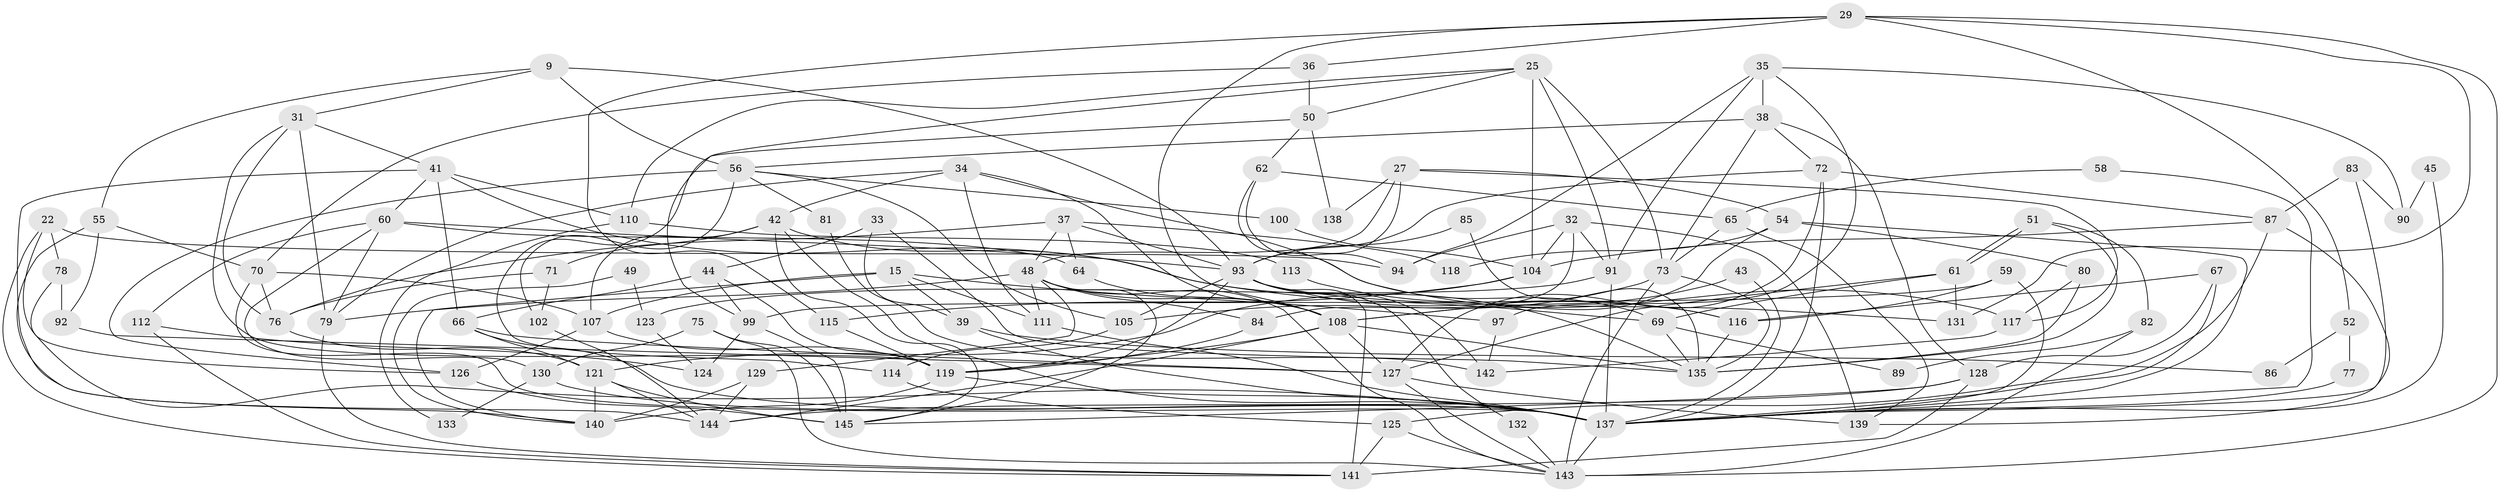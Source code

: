 // original degree distribution, {3: 0.2896551724137931, 4: 0.23448275862068965, 5: 0.1724137931034483, 2: 0.13793103448275862, 6: 0.10344827586206896, 7: 0.06206896551724138}
// Generated by graph-tools (version 1.1) at 2025/52/03/04/25 21:52:05]
// undirected, 101 vertices, 227 edges
graph export_dot {
graph [start="1"]
  node [color=gray90,style=filled];
  9;
  15;
  22;
  25;
  27;
  29;
  31;
  32 [super="+3"];
  33;
  34 [super="+18+30"];
  35;
  36;
  37;
  38;
  39;
  41;
  42;
  43;
  44;
  45;
  48 [super="+28+24"];
  49;
  50;
  51;
  52;
  54;
  55 [super="+17"];
  56 [super="+21"];
  58;
  59;
  60;
  61;
  62;
  64;
  65;
  66;
  67;
  69;
  70;
  71;
  72 [super="+16"];
  73 [super="+63"];
  75;
  76 [super="+12"];
  77;
  78;
  79 [super="+10"];
  80;
  81;
  82;
  83;
  84;
  85;
  86;
  87;
  89;
  90;
  91;
  92;
  93 [super="+74+2+88"];
  94 [super="+6"];
  97;
  99;
  100;
  102;
  104 [super="+4"];
  105 [super="+8"];
  107 [super="+11"];
  108 [super="+95+101"];
  110;
  111;
  112;
  113;
  114;
  115;
  116;
  117;
  118;
  119 [super="+68"];
  121 [super="+98"];
  123;
  124;
  125;
  126 [super="+5"];
  127 [super="+26"];
  128 [super="+96"];
  129;
  130 [super="+103"];
  131;
  132;
  133;
  135 [super="+134"];
  137 [super="+136+53+109+120"];
  138;
  139;
  140 [super="+122"];
  141;
  142;
  143 [super="+106"];
  144 [super="+19"];
  145 [super="+14+57"];
  9 -- 31;
  9 -- 56 [weight=2];
  9 -- 93;
  9 -- 55;
  15 -- 111;
  15 -- 39;
  15 -- 97;
  15 -- 107 [weight=2];
  15 -- 140;
  22 -- 78;
  22 -- 94 [weight=2];
  22 -- 141;
  22 -- 126;
  25 -- 99;
  25 -- 50;
  25 -- 73 [weight=2];
  25 -- 91;
  25 -- 104;
  25 -- 110;
  27 -- 117;
  27 -- 54;
  27 -- 48;
  27 -- 93;
  27 -- 138;
  29 -- 36;
  29 -- 52;
  29 -- 115;
  29 -- 131;
  29 -- 143;
  29 -- 108;
  31 -- 41;
  31 -- 76;
  31 -- 119;
  31 -- 79;
  32 -- 104 [weight=2];
  32 -- 139;
  32 -- 84;
  32 -- 91;
  32 -- 94;
  33 -- 44;
  33 -- 135;
  33 -- 39;
  34 -- 111;
  34 -- 117;
  34 -- 42;
  34 -- 108;
  34 -- 79;
  35 -- 94;
  35 -- 91;
  35 -- 38;
  35 -- 90;
  35 -- 97;
  36 -- 70;
  36 -- 50;
  37 -- 64;
  37 -- 118;
  37 -- 93;
  37 -- 76;
  37 -- 48;
  38 -- 72;
  38 -- 56;
  38 -- 128;
  38 -- 73;
  39 -- 86;
  39 -- 137;
  41 -- 66;
  41 -- 69;
  41 -- 60;
  41 -- 110;
  41 -- 144;
  42 -- 71;
  42 -- 107;
  42 -- 135;
  42 -- 137;
  42 -- 145;
  43 -- 108;
  43 -- 137;
  44 -- 99;
  44 -- 66;
  44 -- 119;
  45 -- 90;
  45 -- 137;
  48 -- 84;
  48 -- 108 [weight=2];
  48 -- 129;
  48 -- 79;
  48 -- 145;
  48 -- 111;
  48 -- 143;
  49 -- 123;
  49 -- 140;
  50 -- 114;
  50 -- 62;
  50 -- 138;
  51 -- 61;
  51 -- 61;
  51 -- 82;
  51 -- 135;
  52 -- 77;
  52 -- 86;
  54 -- 80;
  54 -- 118;
  54 -- 137;
  54 -- 108;
  55 -- 140;
  55 -- 70;
  55 -- 92;
  56 -- 100;
  56 -- 102 [weight=2];
  56 -- 105;
  56 -- 126 [weight=2];
  56 -- 81;
  58 -- 65;
  58 -- 137;
  59 -- 116;
  59 -- 99;
  59 -- 137;
  60 -- 64;
  60 -- 79;
  60 -- 112;
  60 -- 93;
  60 -- 130;
  61 -- 131;
  61 -- 69;
  61 -- 127;
  62 -- 69;
  62 -- 65;
  62 -- 94;
  64 -- 108;
  65 -- 139;
  65 -- 73;
  66 -- 127;
  66 -- 137 [weight=2];
  66 -- 121;
  67 -- 116;
  67 -- 128;
  67 -- 137;
  69 -- 89;
  69 -- 135;
  70 -- 107;
  70 -- 137;
  70 -- 76;
  71 -- 102;
  71 -- 76;
  72 -- 137;
  72 -- 93;
  72 -- 87;
  72 -- 127;
  73 -- 105;
  73 -- 135;
  73 -- 143 [weight=2];
  75 -- 145;
  75 -- 130;
  75 -- 143;
  76 -- 121;
  77 -- 137 [weight=2];
  78 -- 92;
  78 -- 137;
  79 -- 141;
  80 -- 117;
  80 -- 135;
  81 -- 142;
  82 -- 89;
  82 -- 143;
  83 -- 87;
  83 -- 90;
  83 -- 137;
  84 -- 119;
  85 -- 135;
  85 -- 93;
  87 -- 104;
  87 -- 139;
  87 -- 125;
  91 -- 123;
  91 -- 137;
  92 -- 127;
  93 -- 132;
  93 -- 142;
  93 -- 105 [weight=3];
  93 -- 141;
  93 -- 131;
  93 -- 116;
  93 -- 119;
  97 -- 142;
  99 -- 145;
  99 -- 124;
  100 -- 104;
  102 -- 144;
  104 -- 115;
  104 -- 121;
  105 -- 114;
  107 -- 126;
  107 -- 119;
  108 -- 127;
  108 -- 119;
  108 -- 144;
  108 -- 135;
  110 -- 113;
  110 -- 133;
  111 -- 137;
  112 -- 141;
  112 -- 124;
  113 -- 116;
  114 -- 125;
  115 -- 119;
  116 -- 135;
  117 -- 142;
  119 -- 137 [weight=2];
  119 -- 140;
  121 -- 144;
  121 -- 140 [weight=2];
  121 -- 145;
  123 -- 124;
  125 -- 141;
  125 -- 143;
  126 -- 145 [weight=2];
  127 -- 139;
  127 -- 143;
  128 -- 141 [weight=2];
  128 -- 144;
  128 -- 145;
  129 -- 144;
  129 -- 140;
  130 -- 133;
  130 -- 137 [weight=2];
  132 -- 143;
  137 -- 143 [weight=2];
}
